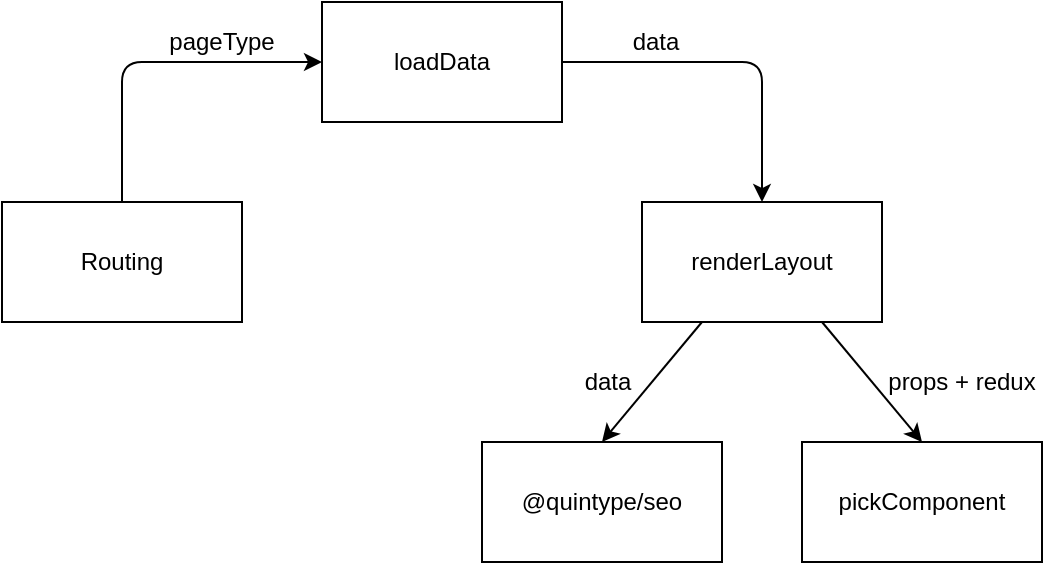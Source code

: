 <mxfile version="11.3.0" type="device" pages="1"><diagram id="n_EBCG0mTa60MO_EmM6O" name="Page-1"><mxGraphModel dx="1186" dy="781" grid="1" gridSize="10" guides="1" tooltips="1" connect="1" arrows="1" fold="1" page="1" pageScale="1" pageWidth="850" pageHeight="1100" math="0" shadow="0"><root><mxCell id="0"/><mxCell id="1" parent="0"/><mxCell id="3WKzMk_RrmA8ka_9HL_b-1" value="Routing" style="rounded=0;whiteSpace=wrap;html=1;" vertex="1" parent="1"><mxGeometry x="120" y="280" width="120" height="60" as="geometry"/></mxCell><mxCell id="3WKzMk_RrmA8ka_9HL_b-2" value="loadData" style="rounded=0;whiteSpace=wrap;html=1;" vertex="1" parent="1"><mxGeometry x="280" y="180" width="120" height="60" as="geometry"/></mxCell><mxCell id="3WKzMk_RrmA8ka_9HL_b-3" value="renderLayout" style="rounded=0;whiteSpace=wrap;html=1;" vertex="1" parent="1"><mxGeometry x="440" y="280" width="120" height="60" as="geometry"/></mxCell><mxCell id="3WKzMk_RrmA8ka_9HL_b-4" value="@quintype/seo" style="rounded=0;whiteSpace=wrap;html=1;" vertex="1" parent="1"><mxGeometry x="360" y="400" width="120" height="60" as="geometry"/></mxCell><mxCell id="3WKzMk_RrmA8ka_9HL_b-5" value="pickComponent" style="rounded=0;whiteSpace=wrap;html=1;" vertex="1" parent="1"><mxGeometry x="520" y="400" width="120" height="60" as="geometry"/></mxCell><mxCell id="3WKzMk_RrmA8ka_9HL_b-6" value="" style="endArrow=classic;html=1;entryX=0;entryY=0.5;entryDx=0;entryDy=0;exitX=0.5;exitY=0;exitDx=0;exitDy=0;" edge="1" parent="1" source="3WKzMk_RrmA8ka_9HL_b-1" target="3WKzMk_RrmA8ka_9HL_b-2"><mxGeometry width="50" height="50" relative="1" as="geometry"><mxPoint x="160" y="240" as="sourcePoint"/><mxPoint x="210" y="190" as="targetPoint"/><Array as="points"><mxPoint x="180" y="210"/></Array></mxGeometry></mxCell><mxCell id="3WKzMk_RrmA8ka_9HL_b-7" value="" style="endArrow=classic;html=1;exitX=1;exitY=0.5;exitDx=0;exitDy=0;entryX=0.5;entryY=0;entryDx=0;entryDy=0;" edge="1" parent="1" source="3WKzMk_RrmA8ka_9HL_b-2" target="3WKzMk_RrmA8ka_9HL_b-3"><mxGeometry width="50" height="50" relative="1" as="geometry"><mxPoint x="455" y="220" as="sourcePoint"/><mxPoint x="505" y="170" as="targetPoint"/><Array as="points"><mxPoint x="500" y="210"/></Array></mxGeometry></mxCell><mxCell id="3WKzMk_RrmA8ka_9HL_b-13" value="" style="endArrow=classic;html=1;entryX=0.5;entryY=0;entryDx=0;entryDy=0;exitX=0.25;exitY=1;exitDx=0;exitDy=0;" edge="1" parent="1" source="3WKzMk_RrmA8ka_9HL_b-3" target="3WKzMk_RrmA8ka_9HL_b-4"><mxGeometry width="50" height="50" relative="1" as="geometry"><mxPoint x="120" y="530" as="sourcePoint"/><mxPoint x="170" y="480" as="targetPoint"/></mxGeometry></mxCell><mxCell id="3WKzMk_RrmA8ka_9HL_b-14" value="" style="endArrow=classic;html=1;entryX=0.5;entryY=0;entryDx=0;entryDy=0;exitX=0.75;exitY=1;exitDx=0;exitDy=0;" edge="1" parent="1" source="3WKzMk_RrmA8ka_9HL_b-3" target="3WKzMk_RrmA8ka_9HL_b-5"><mxGeometry width="50" height="50" relative="1" as="geometry"><mxPoint x="120" y="530" as="sourcePoint"/><mxPoint x="170" y="480" as="targetPoint"/></mxGeometry></mxCell><mxCell id="3WKzMk_RrmA8ka_9HL_b-15" value="pageType" style="text;html=1;strokeColor=none;fillColor=none;align=center;verticalAlign=middle;whiteSpace=wrap;rounded=0;" vertex="1" parent="1"><mxGeometry x="210" y="190" width="40" height="20" as="geometry"/></mxCell><mxCell id="3WKzMk_RrmA8ka_9HL_b-18" value="data" style="text;html=1;strokeColor=none;fillColor=none;align=center;verticalAlign=middle;whiteSpace=wrap;rounded=0;" vertex="1" parent="1"><mxGeometry x="427" y="190" width="40" height="20" as="geometry"/></mxCell><mxCell id="3WKzMk_RrmA8ka_9HL_b-19" value="props + redux" style="text;html=1;strokeColor=none;fillColor=none;align=center;verticalAlign=middle;whiteSpace=wrap;rounded=0;" vertex="1" parent="1"><mxGeometry x="560" y="360" width="80" height="20" as="geometry"/></mxCell><mxCell id="3WKzMk_RrmA8ka_9HL_b-20" value="data" style="text;html=1;strokeColor=none;fillColor=none;align=center;verticalAlign=middle;whiteSpace=wrap;rounded=0;" vertex="1" parent="1"><mxGeometry x="403" y="360" width="40" height="20" as="geometry"/></mxCell></root></mxGraphModel></diagram></mxfile>